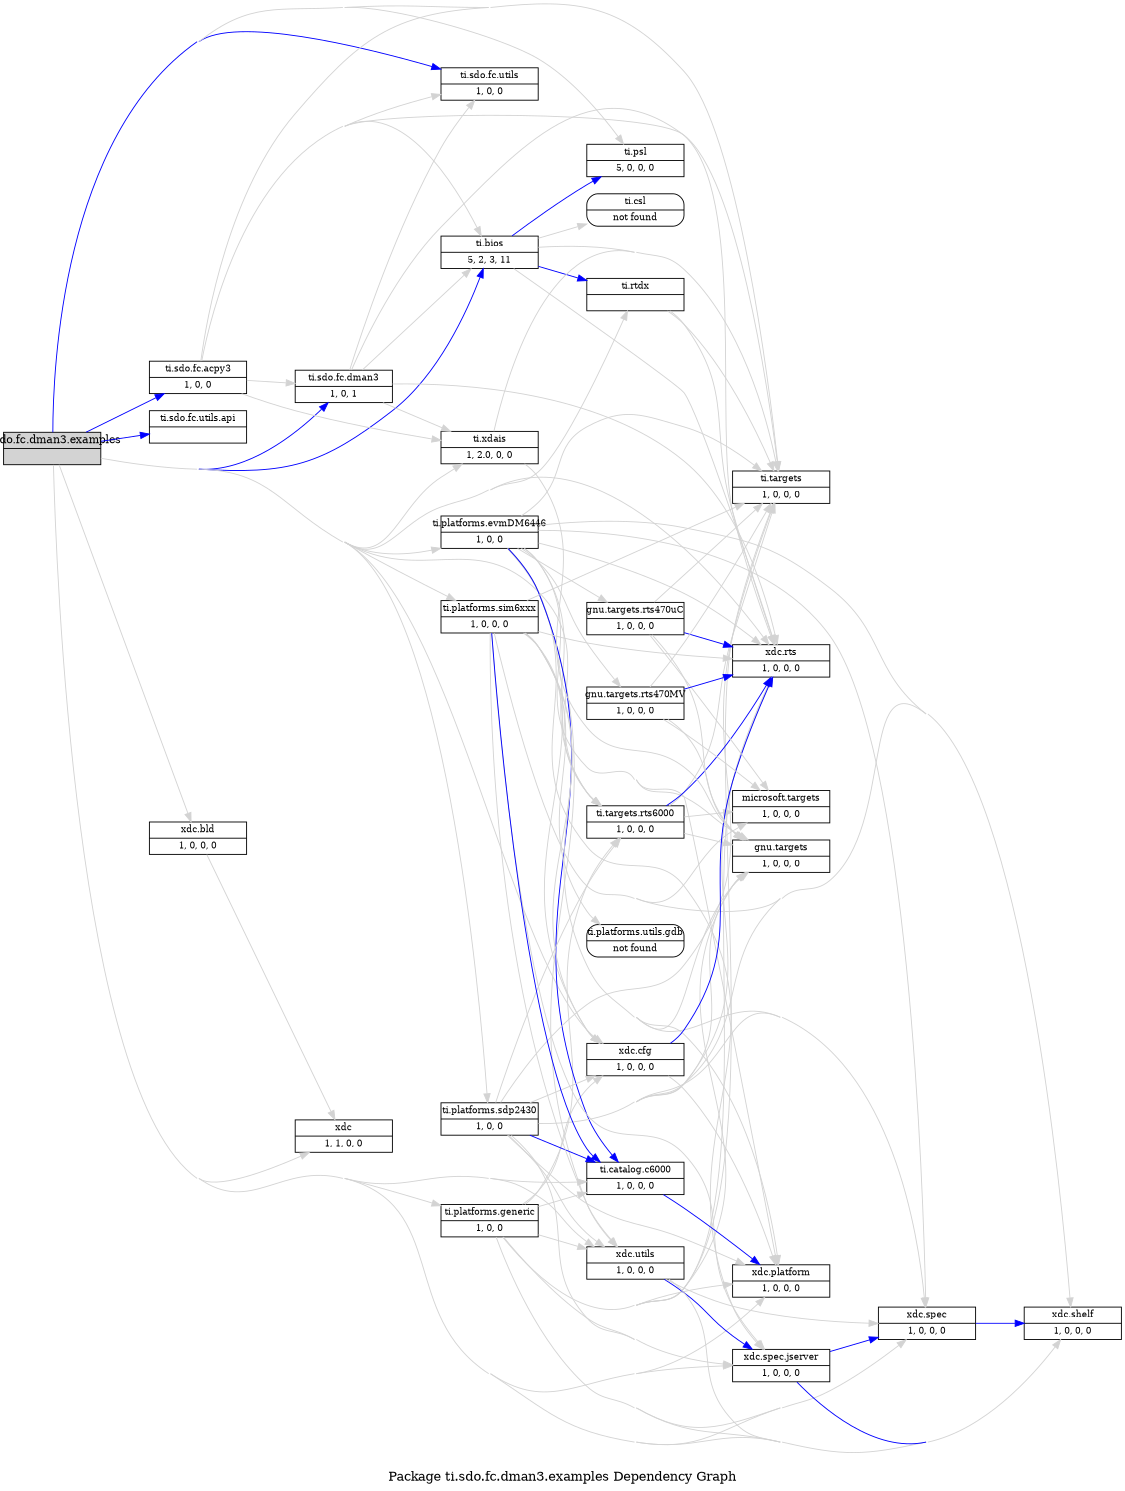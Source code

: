 digraph dependencies {
    label="\nPackage ti.sdo.fc.dman3.examples Dependency Graph";
    size="7.5,10";
    rankdir=LR;
    ranksep=".75";
    concentrate="true";
    node [fixedsize=true, width=1.5, style=filled, color=black];
    node [font=Helvetica, fontsize=12, fillcolor=lightgrey];
    ti_sdo_fc_dman3_examples [shape=record,label="ti.sdo.fc.dman3.examples|", URL="package.rel.xml"];
    node [fontsize=10, fillcolor=white];

    edge [style=solid, color=blue]
    ti_bios [shape=record,label="ti.bios|5, 2, 3, 11", URL="../../../../../../../../../../../rtree/install/trees/products/sabios-h05/product/Linux/bios_5_31/packages/ti/bios/package/package.rel.svg"];
    ti_sdo_fc_dman3_examples -> ti_bios;
    ti_sdo_fc_dman3 [shape=record,label="ti.sdo.fc.dman3|1, 0, 1", URL="../../package/package.rel.svg"];
    ti_sdo_fc_dman3_examples -> ti_sdo_fc_dman3;
    ti_sdo_fc_acpy3 [shape=record,label="ti.sdo.fc.acpy3|1, 0, 0", URL="../../../acpy3/package/package.rel.svg"];
    ti_sdo_fc_dman3_examples -> ti_sdo_fc_acpy3;
    ti_sdo_fc_utils [shape=record,label="ti.sdo.fc.utils|1, 0, 0", URL="../../../utils/package/package.rel.svg"];
    ti_sdo_fc_dman3_examples -> ti_sdo_fc_utils;
    ti_sdo_fc_utils_api [shape=record,label="ti.sdo.fc.utils.api|", URL="../../../utils/api/package/package.rel.svg"];
    ti_sdo_fc_dman3_examples -> ti_sdo_fc_utils_api;

    edge [style=solid, color=lightgrey]
    ti_psl [shape=record,label="ti.psl|5, 0, 0, 0", URL="../../../../../../../../../../../rtree/install/trees/products/sabios-h05/product/Linux/bios_5_31/packages/ti/psl/package/package.rel.svg"];
    ti_sdo_fc_dman3_examples -> ti_psl;
    ti_platforms_generic [shape=record,label="ti.platforms.generic|1, 0, 0", URL="../../../../../../../../../../../rtree/install/trees/products/sabios-h05/product/Linux/bios_5_31/packages/ti/platforms/generic/package/package.rel.svg"];
    ti_sdo_fc_dman3_examples -> ti_platforms_generic;
    ti_platforms_evmDM6446 [shape=record,label="ti.platforms.evmDM6446|1, 0, 0", URL="../../../../../../../../../../../rtree/install/trees/products/sabios-h05/product/Linux/bios_5_31/packages/ti/platforms/evmDM6446/package/package.rel.svg"];
    ti_sdo_fc_dman3_examples -> ti_platforms_evmDM6446;
    ti_platforms_sdp2430 [shape=record,label="ti.platforms.sdp2430|1, 0, 0", URL="../../../../../../../../../../../rtree/install/trees/products/sabios-h05/product/Linux/bios_5_31/packages/ti/platforms/sdp2430/package/package.rel.svg"];
    ti_sdo_fc_dman3_examples -> ti_platforms_sdp2430;
    xdc_spec_jserver [shape=record,label="xdc.spec.jserver|1, 0, 0, 0", URL="../../../../../../../../../../../toolsrc/library/vendors2005/xdc/xdcdist-d36/Linux/packages/xdc/spec/jserver/package/package.rel.svg"];
    ti_sdo_fc_dman3_examples -> xdc_spec_jserver;
    ti_sdo_fc_dman3_examples -> ti_sdo_fc_utils;
    ti_sdo_fc_dman3_examples -> ti_sdo_fc_acpy3;
    ti_rtdx [shape=record,label="ti.rtdx|", URL="../../../../../../../../../../../rtree/install/trees/products/sabios-h05/product/Linux/bios_5_31/packages/ti/rtdx/package/package.rel.svg"];
    ti_sdo_fc_dman3_examples -> ti_rtdx;
    ti_targets [shape=record,label="ti.targets|1, 0, 0, 0", URL="../../../../../../../../../../../toolsrc/library/vendors2005/xdc/xdcdist-d36/Linux/packages/ti/targets/package/package.rel.svg"];
    ti_sdo_fc_dman3_examples -> ti_targets;
    xdc_shelf [shape=record,label="xdc.shelf|1, 0, 0, 0", URL="../../../../../../../../../../../toolsrc/library/vendors2005/xdc/xdcdist-d36/Linux/packages/xdc/shelf/package/package.rel.svg"];
    ti_sdo_fc_dman3_examples -> xdc_shelf;
    ti_sdo_fc_dman3_examples -> ti_bios;
    ti_targets_rts6000 [shape=record,label="ti.targets.rts6000|1, 0, 0, 0", URL="../../../../../../../../../../../toolsrc/library/vendors2005/xdc/xdcdist-d36/Linux/packages/ti/targets/rts6000/package/package.rel.svg"];
    ti_sdo_fc_dman3_examples -> ti_targets_rts6000;
    xdc_spec [shape=record,label="xdc.spec|1, 0, 0, 0", URL="../../../../../../../../../../../toolsrc/library/vendors2005/xdc/xdcdist-d36/Linux/packages/xdc/spec/package/package.rel.svg"];
    ti_sdo_fc_dman3_examples -> xdc_spec;
    xdc [shape=record,label="xdc|1, 1, 0, 0", URL="../../../../../../../../../../../toolsrc/library/vendors2005/xdc/xdcdist-d36/Linux/packages/xdc/package/package.rel.svg"];
    ti_sdo_fc_dman3_examples -> xdc;
    ti_sdo_fc_dman3_examples -> ti_sdo_fc_utils_api;
    ti_sdo_fc_dman3_examples -> ti_sdo_fc_dman3;
    xdc_bld [shape=record,label="xdc.bld|1, 0, 0, 0", URL="../../../../../../../../../../../toolsrc/library/vendors2005/xdc/xdcdist-d36/Linux/packages/xdc/bld/package/package.rel.svg"];
    ti_sdo_fc_dman3_examples -> xdc_bld;
    ti_platforms_sim6xxx [shape=record,label="ti.platforms.sim6xxx|1, 0, 0, 0", URL="../../../../../../../../../../../toolsrc/library/vendors2005/xdc/xdcdist-d36/Linux/packages/ti/platforms/sim6xxx/package/package.rel.svg"];
    ti_sdo_fc_dman3_examples -> ti_platforms_sim6xxx;
    xdc_utils [shape=record,label="xdc.utils|1, 0, 0, 0", URL="../../../../../../../../../../../toolsrc/library/vendors2005/xdc/xdcdist-d36/Linux/packages/xdc/utils/package/package.rel.svg"];
    ti_sdo_fc_dman3_examples -> xdc_utils;
    xdc_rts [shape=record,label="xdc.rts|1, 0, 0, 0", URL="../../../../../../../../../../../toolsrc/library/vendors2005/xdc/xdcdist-d36/Linux/packages/xdc/rts/package/package.rel.svg"];
    ti_sdo_fc_dman3_examples -> xdc_rts;
    xdc_cfg [shape=record,label="xdc.cfg|1, 0, 0, 0", URL="../../../../../../../../../../../toolsrc/library/vendors2005/xdc/xdcdist-d36/Linux/packages/xdc/cfg/package/package.rel.svg"];
    ti_sdo_fc_dman3_examples -> xdc_cfg;
    xdc_platform [shape=record,label="xdc.platform|1, 0, 0, 0", URL="../../../../../../../../../../../toolsrc/library/vendors2005/xdc/xdcdist-d36/Linux/packages/xdc/platform/package/package.rel.svg"];
    ti_sdo_fc_dman3_examples -> xdc_platform;
    ti_catalog_c6000 [shape=record,label="ti.catalog.c6000|1, 0, 0, 0", URL="../../../../../../../../../../../toolsrc/library/vendors2005/xdc/xdcdist-d36/Linux/packages/ti/catalog/c6000/package/package.rel.svg"];
    ti_sdo_fc_dman3_examples -> ti_catalog_c6000;
    ti_xdais [shape=record,label="ti.xdais|1, 2.0, 0, 0", URL="../../../../../../../imports/ti/xdais/package/package.rel.svg"];
    ti_sdo_fc_dman3_examples -> ti_xdais;

    edge [style=solid, color=blue]

    edge [style=solid, color=lightgrey]
    gnu_targets [shape=record,label="gnu.targets|1, 0, 0, 0", URL="../../../../../../../../../../../toolsrc/library/vendors2005/xdc/xdcdist-d36/Linux/packages/gnu/targets/package/package.rel.svg"];
    ti_xdais -> gnu_targets;
    ti_xdais -> ti_targets;

    edge [style=solid, color=blue]

    edge [style=solid, color=lightgrey]

    edge [style=solid, color=blue]
    ti_catalog_c6000 -> xdc_platform;

    edge [style=solid, color=lightgrey]
    ti_catalog_c6000 -> xdc_platform;

    edge [style=solid, color=blue]

    edge [style=solid, color=lightgrey]

    edge [style=solid, color=blue]
    xdc_cfg -> xdc_rts;

    edge [style=solid, color=lightgrey]
    xdc_cfg -> xdc_platform;
    xdc_cfg -> xdc_rts;

    edge [style=solid, color=blue]

    edge [style=solid, color=lightgrey]

    edge [style=solid, color=blue]
    xdc_utils -> xdc_spec_jserver;

    edge [style=solid, color=lightgrey]
    xdc_utils -> xdc_shelf;
    xdc_utils -> xdc_spec;
    xdc_utils -> xdc_spec_jserver;

    edge [style=solid, color=blue]
    ti_platforms_sim6xxx -> ti_catalog_c6000;

    edge [style=solid, color=lightgrey]
    ti_platforms_sim6xxx -> xdc_utils;
    ti_platforms_sim6xxx -> ti_catalog_c6000;
    microsoft_targets [shape=record,label="microsoft.targets|1, 0, 0, 0", URL="../../../../../../../../../../../toolsrc/library/vendors2005/xdc/xdcdist-d36/Linux/packages/microsoft/targets/package/package.rel.svg"];
    ti_platforms_sim6xxx -> microsoft_targets;
    ti_platforms_sim6xxx -> xdc_spec_jserver;
    ti_platforms_utils_gdb [shape=record,label="ti.platforms.utils.gdb|not found"style=rounded, ];
    ti_platforms_sim6xxx -> ti_platforms_utils_gdb;
    ti_platforms_sim6xxx -> xdc_platform;
    ti_platforms_sim6xxx -> xdc_spec;
    ti_platforms_sim6xxx -> gnu_targets;
    ti_platforms_sim6xxx -> ti_targets;
    ti_platforms_sim6xxx -> xdc_shelf;
    ti_platforms_sim6xxx -> xdc_rts;
    ti_platforms_sim6xxx -> ti_targets_rts6000;
    ti_platforms_sim6xxx -> xdc_cfg;

    edge [style=solid, color=blue]

    edge [style=solid, color=lightgrey]

    edge [style=solid, color=blue]

    edge [style=solid, color=lightgrey]

    edge [style=solid, color=blue]

    edge [style=solid, color=lightgrey]
    xdc_bld -> xdc;

    edge [style=solid, color=blue]

    edge [style=solid, color=lightgrey]

    edge [style=solid, color=blue]
    xdc_spec -> xdc_shelf;

    edge [style=solid, color=lightgrey]
    xdc_spec -> xdc_shelf;

    edge [style=solid, color=blue]
    ti_targets_rts6000 -> xdc_rts;

    edge [style=solid, color=lightgrey]
    ti_targets_rts6000 -> microsoft_targets;
    ti_targets_rts6000 -> xdc_rts;
    ti_targets_rts6000 -> gnu_targets;
    ti_targets_rts6000 -> ti_targets;

    edge [style=solid, color=blue]

    edge [style=solid, color=lightgrey]

    edge [style=solid, color=blue]

    edge [style=solid, color=lightgrey]

    edge [style=solid, color=blue]

    edge [style=solid, color=lightgrey]
    ti_rtdx -> xdc_rts;
    ti_rtdx -> ti_targets;

    edge [style=solid, color=blue]
    xdc_spec_jserver -> xdc_spec;
    xdc_spec_jserver -> xdc_shelf;

    edge [style=solid, color=lightgrey]
    xdc_spec_jserver -> xdc_shelf;
    xdc_spec_jserver -> xdc_spec;

    edge [style=solid, color=blue]
    ti_platforms_sdp2430 -> ti_catalog_c6000;

    edge [style=solid, color=lightgrey]
    ti_platforms_sdp2430 -> ti_catalog_c6000;
    ti_platforms_sdp2430 -> xdc_utils;
    ti_platforms_sdp2430 -> ti_targets;
    ti_platforms_sdp2430 -> xdc_platform;
    ti_platforms_sdp2430 -> xdc_cfg;
    ti_platforms_sdp2430 -> xdc_rts;
    ti_platforms_sdp2430 -> gnu_targets;
    ti_platforms_sdp2430 -> xdc_spec;
    ti_platforms_sdp2430 -> ti_targets_rts6000;
    ti_platforms_sdp2430 -> xdc_spec_jserver;
    ti_platforms_sdp2430 -> xdc_shelf;

    edge [style=solid, color=blue]
    ti_platforms_evmDM6446 -> ti_catalog_c6000;

    edge [style=solid, color=lightgrey]
    ti_platforms_evmDM6446 -> xdc_spec;
    ti_platforms_evmDM6446 -> gnu_targets;
    gnu_targets_rts470uC [shape=record,label="gnu.targets.rts470uC|1, 0, 0, 0", URL="../../../../../../../../../../../toolsrc/library/vendors2005/xdc/xdcdist-d36/Linux/packages/gnu/targets/rts470uC/package/package.rel.svg"];
    ti_platforms_evmDM6446 -> gnu_targets_rts470uC;
    ti_platforms_evmDM6446 -> xdc_spec_jserver;
    ti_platforms_evmDM6446 -> xdc_shelf;
    ti_platforms_evmDM6446 -> ti_catalog_c6000;
    ti_platforms_evmDM6446 -> xdc_utils;
    gnu_targets_rts470MV [shape=record,label="gnu.targets.rts470MV|1, 0, 0, 0", URL="../../../../../../../../../../../toolsrc/library/vendors2005/xdc/xdcdist-d36/Linux/packages/gnu/targets/rts470MV/package/package.rel.svg"];
    ti_platforms_evmDM6446 -> gnu_targets_rts470MV;
    ti_platforms_evmDM6446 -> xdc_rts;
    ti_platforms_evmDM6446 -> xdc_platform;
    ti_platforms_evmDM6446 -> xdc_cfg;
    ti_platforms_evmDM6446 -> ti_targets;
    ti_platforms_evmDM6446 -> ti_targets_rts6000;

    edge [style=solid, color=blue]
    gnu_targets_rts470MV -> xdc_rts;

    edge [style=solid, color=lightgrey]
    gnu_targets_rts470MV -> ti_targets;
    gnu_targets_rts470MV -> xdc_rts;
    gnu_targets_rts470MV -> gnu_targets;
    gnu_targets_rts470MV -> microsoft_targets;

    edge [style=solid, color=blue]
    gnu_targets_rts470uC -> xdc_rts;

    edge [style=solid, color=lightgrey]
    gnu_targets_rts470uC -> ti_targets;
    gnu_targets_rts470uC -> xdc_rts;
    gnu_targets_rts470uC -> gnu_targets;
    gnu_targets_rts470uC -> microsoft_targets;

    edge [style=solid, color=blue]

    edge [style=solid, color=lightgrey]
    ti_platforms_generic -> ti_catalog_c6000;
    ti_platforms_generic -> xdc_utils;
    ti_platforms_generic -> ti_targets;
    ti_platforms_generic -> xdc_platform;
    ti_platforms_generic -> xdc_cfg;
    ti_platforms_generic -> xdc_rts;
    ti_platforms_generic -> gnu_targets;
    ti_platforms_generic -> xdc_spec;
    ti_platforms_generic -> ti_targets_rts6000;
    ti_platforms_generic -> xdc_spec_jserver;
    ti_platforms_generic -> xdc_shelf;

    edge [style=solid, color=blue]

    edge [style=solid, color=lightgrey]

    edge [style=solid, color=blue]

    edge [style=solid, color=lightgrey]

    edge [style=solid, color=blue]

    edge [style=solid, color=lightgrey]

    edge [style=solid, color=blue]

    edge [style=solid, color=lightgrey]
    ti_sdo_fc_acpy3 -> ti_sdo_fc_dman3;
    ti_sdo_fc_acpy3 -> ti_sdo_fc_utils;
    ti_sdo_fc_acpy3 -> ti_targets;
    ti_sdo_fc_acpy3 -> ti_bios;
    ti_sdo_fc_acpy3 -> xdc_rts;
    ti_sdo_fc_acpy3 -> ti_xdais;

    edge [style=solid, color=blue]

    edge [style=solid, color=lightgrey]
    ti_sdo_fc_dman3 -> ti_sdo_fc_utils;
    ti_sdo_fc_dman3 -> ti_targets;
    ti_sdo_fc_dman3 -> ti_bios;
    ti_sdo_fc_dman3 -> xdc_rts;
    ti_sdo_fc_dman3 -> ti_xdais;

    edge [style=solid, color=blue]
    ti_bios -> ti_psl;
    ti_bios -> ti_rtdx;

    edge [style=solid, color=lightgrey]
    ti_csl [shape=record,label="ti.csl|not found"style=rounded, ];
    ti_bios -> ti_csl;
    ti_bios -> ti_psl;
    ti_bios -> ti_rtdx;
    ti_bios -> ti_targets;
    ti_bios -> xdc_rts;

    edge [style=solid, color=blue]

    edge [style=solid, color=lightgrey]
}
